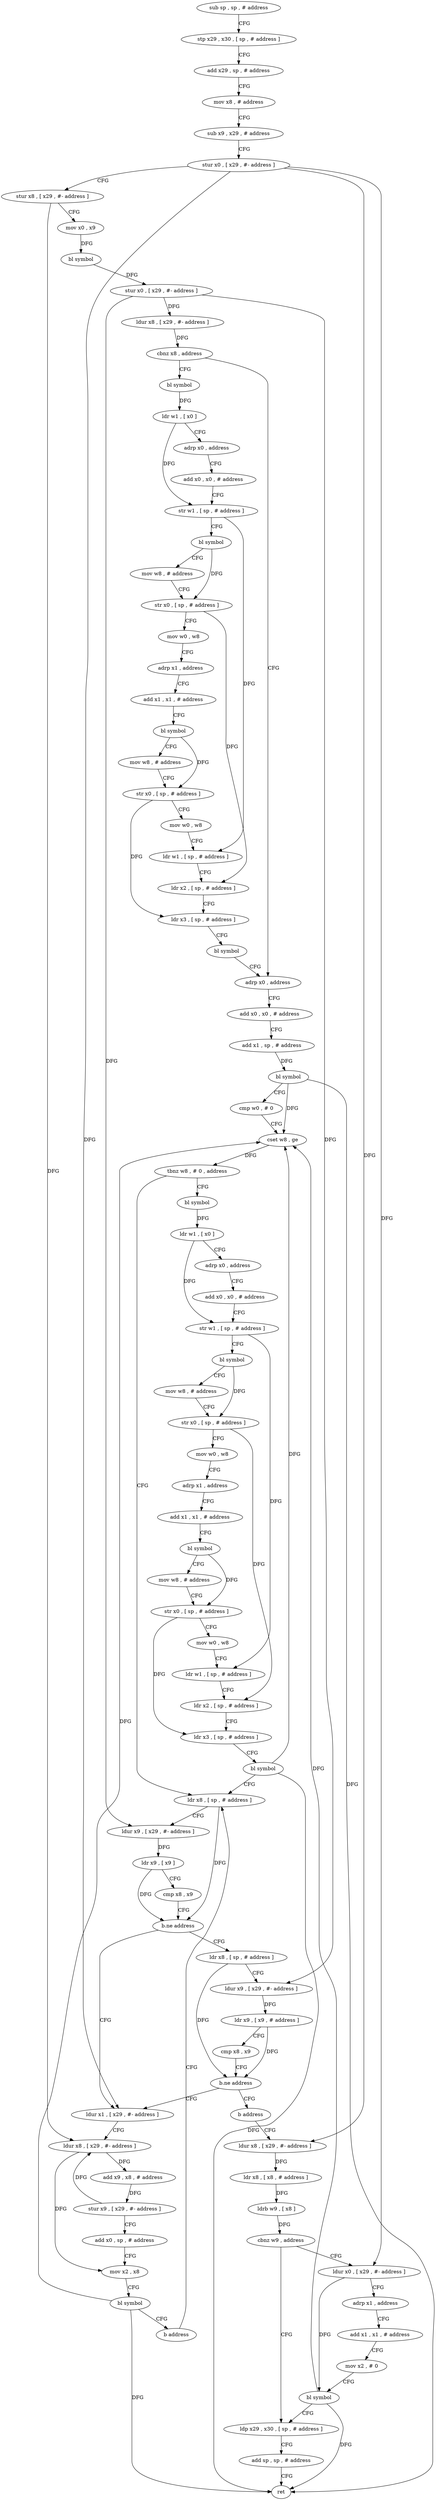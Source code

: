 digraph "func" {
"4202444" [label = "sub sp , sp , # address" ]
"4202448" [label = "stp x29 , x30 , [ sp , # address ]" ]
"4202452" [label = "add x29 , sp , # address" ]
"4202456" [label = "mov x8 , # address" ]
"4202460" [label = "sub x9 , x29 , # address" ]
"4202464" [label = "stur x0 , [ x29 , #- address ]" ]
"4202468" [label = "stur x8 , [ x29 , #- address ]" ]
"4202472" [label = "mov x0 , x9" ]
"4202476" [label = "bl symbol" ]
"4202480" [label = "stur x0 , [ x29 , #- address ]" ]
"4202484" [label = "ldur x8 , [ x29 , #- address ]" ]
"4202488" [label = "cbnz x8 , address" ]
"4202568" [label = "adrp x0 , address" ]
"4202492" [label = "bl symbol" ]
"4202572" [label = "add x0 , x0 , # address" ]
"4202576" [label = "add x1 , sp , # address" ]
"4202580" [label = "bl symbol" ]
"4202584" [label = "cmp w0 , # 0" ]
"4202588" [label = "cset w8 , ge" ]
"4202592" [label = "tbnz w8 , # 0 , address" ]
"4202672" [label = "ldr x8 , [ sp , # address ]" ]
"4202596" [label = "bl symbol" ]
"4202496" [label = "ldr w1 , [ x0 ]" ]
"4202500" [label = "adrp x0 , address" ]
"4202504" [label = "add x0 , x0 , # address" ]
"4202508" [label = "str w1 , [ sp , # address ]" ]
"4202512" [label = "bl symbol" ]
"4202516" [label = "mov w8 , # address" ]
"4202520" [label = "str x0 , [ sp , # address ]" ]
"4202524" [label = "mov w0 , w8" ]
"4202528" [label = "adrp x1 , address" ]
"4202532" [label = "add x1 , x1 , # address" ]
"4202536" [label = "bl symbol" ]
"4202540" [label = "mov w8 , # address" ]
"4202544" [label = "str x0 , [ sp , # address ]" ]
"4202548" [label = "mov w0 , w8" ]
"4202552" [label = "ldr w1 , [ sp , # address ]" ]
"4202556" [label = "ldr x2 , [ sp , # address ]" ]
"4202560" [label = "ldr x3 , [ sp , # address ]" ]
"4202564" [label = "bl symbol" ]
"4202676" [label = "ldur x9 , [ x29 , #- address ]" ]
"4202680" [label = "ldr x9 , [ x9 ]" ]
"4202684" [label = "cmp x8 , x9" ]
"4202688" [label = "b.ne address" ]
"4202716" [label = "ldur x1 , [ x29 , #- address ]" ]
"4202692" [label = "ldr x8 , [ sp , # address ]" ]
"4202600" [label = "ldr w1 , [ x0 ]" ]
"4202604" [label = "adrp x0 , address" ]
"4202608" [label = "add x0 , x0 , # address" ]
"4202612" [label = "str w1 , [ sp , # address ]" ]
"4202616" [label = "bl symbol" ]
"4202620" [label = "mov w8 , # address" ]
"4202624" [label = "str x0 , [ sp , # address ]" ]
"4202628" [label = "mov w0 , w8" ]
"4202632" [label = "adrp x1 , address" ]
"4202636" [label = "add x1 , x1 , # address" ]
"4202640" [label = "bl symbol" ]
"4202644" [label = "mov w8 , # address" ]
"4202648" [label = "str x0 , [ sp , # address ]" ]
"4202652" [label = "mov w0 , w8" ]
"4202656" [label = "ldr w1 , [ sp , # address ]" ]
"4202660" [label = "ldr x2 , [ sp , # address ]" ]
"4202664" [label = "ldr x3 , [ sp , # address ]" ]
"4202668" [label = "bl symbol" ]
"4202720" [label = "ldur x8 , [ x29 , #- address ]" ]
"4202724" [label = "add x9 , x8 , # address" ]
"4202728" [label = "stur x9 , [ x29 , #- address ]" ]
"4202732" [label = "add x0 , sp , # address" ]
"4202736" [label = "mov x2 , x8" ]
"4202740" [label = "bl symbol" ]
"4202744" [label = "b address" ]
"4202696" [label = "ldur x9 , [ x29 , #- address ]" ]
"4202700" [label = "ldr x9 , [ x9 , # address ]" ]
"4202704" [label = "cmp x8 , x9" ]
"4202708" [label = "b.ne address" ]
"4202712" [label = "b address" ]
"4202748" [label = "ldur x8 , [ x29 , #- address ]" ]
"4202752" [label = "ldr x8 , [ x8 , # address ]" ]
"4202756" [label = "ldrb w9 , [ x8 ]" ]
"4202760" [label = "cbnz w9 , address" ]
"4202784" [label = "ldp x29 , x30 , [ sp , # address ]" ]
"4202764" [label = "ldur x0 , [ x29 , #- address ]" ]
"4202788" [label = "add sp , sp , # address" ]
"4202792" [label = "ret" ]
"4202768" [label = "adrp x1 , address" ]
"4202772" [label = "add x1 , x1 , # address" ]
"4202776" [label = "mov x2 , # 0" ]
"4202780" [label = "bl symbol" ]
"4202444" -> "4202448" [ label = "CFG" ]
"4202448" -> "4202452" [ label = "CFG" ]
"4202452" -> "4202456" [ label = "CFG" ]
"4202456" -> "4202460" [ label = "CFG" ]
"4202460" -> "4202464" [ label = "CFG" ]
"4202464" -> "4202468" [ label = "CFG" ]
"4202464" -> "4202716" [ label = "DFG" ]
"4202464" -> "4202748" [ label = "DFG" ]
"4202464" -> "4202764" [ label = "DFG" ]
"4202468" -> "4202472" [ label = "CFG" ]
"4202468" -> "4202720" [ label = "DFG" ]
"4202472" -> "4202476" [ label = "DFG" ]
"4202476" -> "4202480" [ label = "DFG" ]
"4202480" -> "4202484" [ label = "DFG" ]
"4202480" -> "4202676" [ label = "DFG" ]
"4202480" -> "4202696" [ label = "DFG" ]
"4202484" -> "4202488" [ label = "DFG" ]
"4202488" -> "4202568" [ label = "CFG" ]
"4202488" -> "4202492" [ label = "CFG" ]
"4202568" -> "4202572" [ label = "CFG" ]
"4202492" -> "4202496" [ label = "DFG" ]
"4202572" -> "4202576" [ label = "CFG" ]
"4202576" -> "4202580" [ label = "DFG" ]
"4202580" -> "4202584" [ label = "CFG" ]
"4202580" -> "4202588" [ label = "DFG" ]
"4202580" -> "4202792" [ label = "DFG" ]
"4202584" -> "4202588" [ label = "CFG" ]
"4202588" -> "4202592" [ label = "DFG" ]
"4202592" -> "4202672" [ label = "CFG" ]
"4202592" -> "4202596" [ label = "CFG" ]
"4202672" -> "4202676" [ label = "CFG" ]
"4202672" -> "4202688" [ label = "DFG" ]
"4202596" -> "4202600" [ label = "DFG" ]
"4202496" -> "4202500" [ label = "CFG" ]
"4202496" -> "4202508" [ label = "DFG" ]
"4202500" -> "4202504" [ label = "CFG" ]
"4202504" -> "4202508" [ label = "CFG" ]
"4202508" -> "4202512" [ label = "CFG" ]
"4202508" -> "4202552" [ label = "DFG" ]
"4202512" -> "4202516" [ label = "CFG" ]
"4202512" -> "4202520" [ label = "DFG" ]
"4202516" -> "4202520" [ label = "CFG" ]
"4202520" -> "4202524" [ label = "CFG" ]
"4202520" -> "4202556" [ label = "DFG" ]
"4202524" -> "4202528" [ label = "CFG" ]
"4202528" -> "4202532" [ label = "CFG" ]
"4202532" -> "4202536" [ label = "CFG" ]
"4202536" -> "4202540" [ label = "CFG" ]
"4202536" -> "4202544" [ label = "DFG" ]
"4202540" -> "4202544" [ label = "CFG" ]
"4202544" -> "4202548" [ label = "CFG" ]
"4202544" -> "4202560" [ label = "DFG" ]
"4202548" -> "4202552" [ label = "CFG" ]
"4202552" -> "4202556" [ label = "CFG" ]
"4202556" -> "4202560" [ label = "CFG" ]
"4202560" -> "4202564" [ label = "CFG" ]
"4202564" -> "4202568" [ label = "CFG" ]
"4202676" -> "4202680" [ label = "DFG" ]
"4202680" -> "4202684" [ label = "CFG" ]
"4202680" -> "4202688" [ label = "DFG" ]
"4202684" -> "4202688" [ label = "CFG" ]
"4202688" -> "4202716" [ label = "CFG" ]
"4202688" -> "4202692" [ label = "CFG" ]
"4202716" -> "4202720" [ label = "CFG" ]
"4202692" -> "4202696" [ label = "CFG" ]
"4202692" -> "4202708" [ label = "DFG" ]
"4202600" -> "4202604" [ label = "CFG" ]
"4202600" -> "4202612" [ label = "DFG" ]
"4202604" -> "4202608" [ label = "CFG" ]
"4202608" -> "4202612" [ label = "CFG" ]
"4202612" -> "4202616" [ label = "CFG" ]
"4202612" -> "4202656" [ label = "DFG" ]
"4202616" -> "4202620" [ label = "CFG" ]
"4202616" -> "4202624" [ label = "DFG" ]
"4202620" -> "4202624" [ label = "CFG" ]
"4202624" -> "4202628" [ label = "CFG" ]
"4202624" -> "4202660" [ label = "DFG" ]
"4202628" -> "4202632" [ label = "CFG" ]
"4202632" -> "4202636" [ label = "CFG" ]
"4202636" -> "4202640" [ label = "CFG" ]
"4202640" -> "4202644" [ label = "CFG" ]
"4202640" -> "4202648" [ label = "DFG" ]
"4202644" -> "4202648" [ label = "CFG" ]
"4202648" -> "4202652" [ label = "CFG" ]
"4202648" -> "4202664" [ label = "DFG" ]
"4202652" -> "4202656" [ label = "CFG" ]
"4202656" -> "4202660" [ label = "CFG" ]
"4202660" -> "4202664" [ label = "CFG" ]
"4202664" -> "4202668" [ label = "CFG" ]
"4202668" -> "4202672" [ label = "CFG" ]
"4202668" -> "4202588" [ label = "DFG" ]
"4202668" -> "4202792" [ label = "DFG" ]
"4202720" -> "4202724" [ label = "DFG" ]
"4202720" -> "4202736" [ label = "DFG" ]
"4202724" -> "4202728" [ label = "DFG" ]
"4202728" -> "4202732" [ label = "CFG" ]
"4202728" -> "4202720" [ label = "DFG" ]
"4202732" -> "4202736" [ label = "CFG" ]
"4202736" -> "4202740" [ label = "CFG" ]
"4202740" -> "4202744" [ label = "CFG" ]
"4202740" -> "4202588" [ label = "DFG" ]
"4202740" -> "4202792" [ label = "DFG" ]
"4202744" -> "4202672" [ label = "CFG" ]
"4202696" -> "4202700" [ label = "DFG" ]
"4202700" -> "4202704" [ label = "CFG" ]
"4202700" -> "4202708" [ label = "DFG" ]
"4202704" -> "4202708" [ label = "CFG" ]
"4202708" -> "4202716" [ label = "CFG" ]
"4202708" -> "4202712" [ label = "CFG" ]
"4202712" -> "4202748" [ label = "CFG" ]
"4202748" -> "4202752" [ label = "DFG" ]
"4202752" -> "4202756" [ label = "DFG" ]
"4202756" -> "4202760" [ label = "DFG" ]
"4202760" -> "4202784" [ label = "CFG" ]
"4202760" -> "4202764" [ label = "CFG" ]
"4202784" -> "4202788" [ label = "CFG" ]
"4202764" -> "4202768" [ label = "CFG" ]
"4202764" -> "4202780" [ label = "DFG" ]
"4202788" -> "4202792" [ label = "CFG" ]
"4202768" -> "4202772" [ label = "CFG" ]
"4202772" -> "4202776" [ label = "CFG" ]
"4202776" -> "4202780" [ label = "CFG" ]
"4202780" -> "4202784" [ label = "CFG" ]
"4202780" -> "4202588" [ label = "DFG" ]
"4202780" -> "4202792" [ label = "DFG" ]
}
